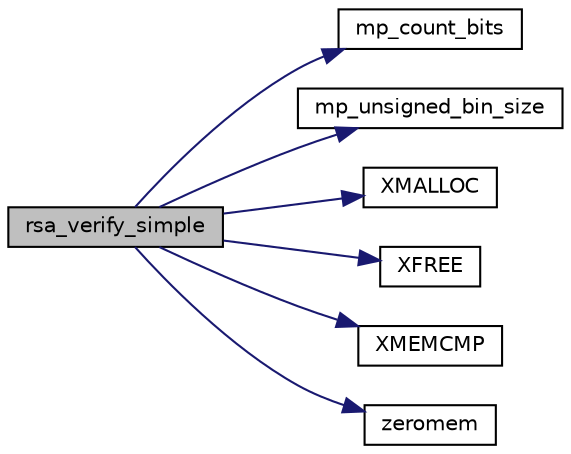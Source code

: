 digraph G
{
  edge [fontname="Helvetica",fontsize="10",labelfontname="Helvetica",labelfontsize="10"];
  node [fontname="Helvetica",fontsize="10",shape=record];
  rankdir="LR";
  Node1 [label="rsa_verify_simple",height=0.2,width=0.4,color="black", fillcolor="grey75", style="filled" fontcolor="black"];
  Node1 -> Node2 [color="midnightblue",fontsize="10",style="solid",fontname="Helvetica"];
  Node2 [label="mp_count_bits",height=0.2,width=0.4,color="black", fillcolor="white", style="filled",URL="$tommath_8h.html#a67778f2e786a0a42a4e32adb5bf12653"];
  Node1 -> Node3 [color="midnightblue",fontsize="10",style="solid",fontname="Helvetica"];
  Node3 [label="mp_unsigned_bin_size",height=0.2,width=0.4,color="black", fillcolor="white", style="filled",URL="$tommath_8h.html#a51d637e8f0c3b84b9ceb8c3426117cce"];
  Node1 -> Node4 [color="midnightblue",fontsize="10",style="solid",fontname="Helvetica"];
  Node4 [label="XMALLOC",height=0.2,width=0.4,color="black", fillcolor="white", style="filled",URL="$tomcrypt__cfg_8h.html#a59e492a99344851183d508ed369dce66"];
  Node1 -> Node5 [color="midnightblue",fontsize="10",style="solid",fontname="Helvetica"];
  Node5 [label="XFREE",height=0.2,width=0.4,color="black", fillcolor="white", style="filled",URL="$tomcrypt__cfg_8h.html#a044882d102936ed77052e9928e69397e"];
  Node1 -> Node6 [color="midnightblue",fontsize="10",style="solid",fontname="Helvetica"];
  Node6 [label="XMEMCMP",height=0.2,width=0.4,color="black", fillcolor="white", style="filled",URL="$tomcrypt__cfg_8h.html#ad46c181b19c23fb46dd46b06f650ef51"];
  Node1 -> Node7 [color="midnightblue",fontsize="10",style="solid",fontname="Helvetica"];
  Node7 [label="zeromem",height=0.2,width=0.4,color="black", fillcolor="white", style="filled",URL="$tomcrypt__misc_8h.html#a7ecf35c558d5f07c279cfc4f5231b655"];
}
